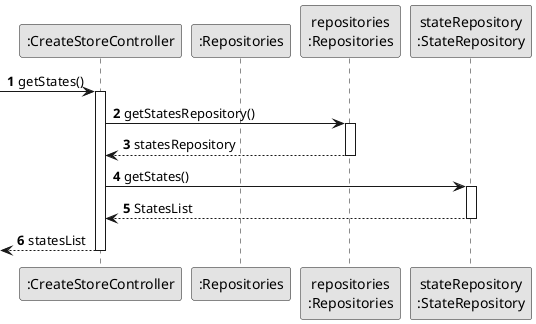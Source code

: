 @startuml
skinparam monochrome true
skinparam packageStyle rectangle
skinparam shadowing false

autonumber

'hide footbox
participant ":CreateStoreController" as CTRL
participant ":Repositories" as RepositorySingleton
participant "repositories\n:Repositories" as PLAT
participant "stateRepository\n:StateRepository" as stateRepository

-> CTRL : getStates()
                activate CTRL

                    CTRL -> PLAT : getStatesRepository()
                    activate PLAT

                    PLAT --> CTRL: statesRepository
                    deactivate PLAT

                    CTRL -> stateRepository : getStates()
                    activate stateRepository

                    stateRepository --> CTRL : StatesList
                    deactivate stateRepository
                    <--CTRL : statesList
                deactivate CTRL

@enduml